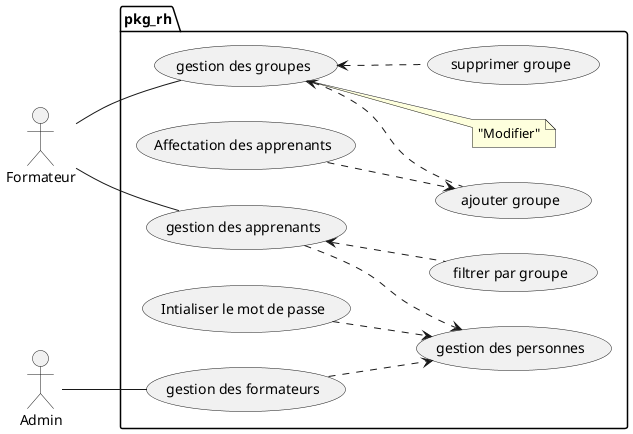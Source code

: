 @startuml uses_cases_pkg_rh
 
left to right direction

actor Formateur as formateur
actor Admin as admin

package pkg_rh {

  (gestion des formateurs)  ..> (gestion des personnes) 
  (gestion des apprenants)  ..> (gestion des personnes) 
  (gestion des apprenants) <.. (filtrer par groupe)
  formateur --  (gestion des apprenants) 
  admin --  (gestion des formateurs) 

  formateur --  (gestion des groupes) 
  (gestion des groupes)  <.. (ajouter groupe)
  (Affectation des apprenants) ..> (ajouter groupe)
  (gestion des groupes)  <.. (supprimer groupe)

  (Intialiser le mot de passe) ..> (gestion des personnes)

  note right of "gestion des groupes" : "Modifier"
}  



@enduml